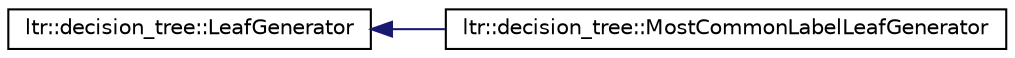 digraph G
{
  edge [fontname="Helvetica",fontsize="10",labelfontname="Helvetica",labelfontsize="10"];
  node [fontname="Helvetica",fontsize="10",shape=record];
  rankdir="LR";
  Node1 [label="ltr::decision_tree::LeafGenerator",height=0.2,width=0.4,color="black", fillcolor="white", style="filled",URL="$classltr_1_1decision__tree_1_1_leaf_generator.html"];
  Node1 -> Node2 [dir="back",color="midnightblue",fontsize="10",style="solid",fontname="Helvetica"];
  Node2 [label="ltr::decision_tree::MostCommonLabelLeafGenerator",height=0.2,width=0.4,color="black", fillcolor="white", style="filled",URL="$classltr_1_1decision__tree_1_1_most_common_label_leaf_generator.html"];
}
